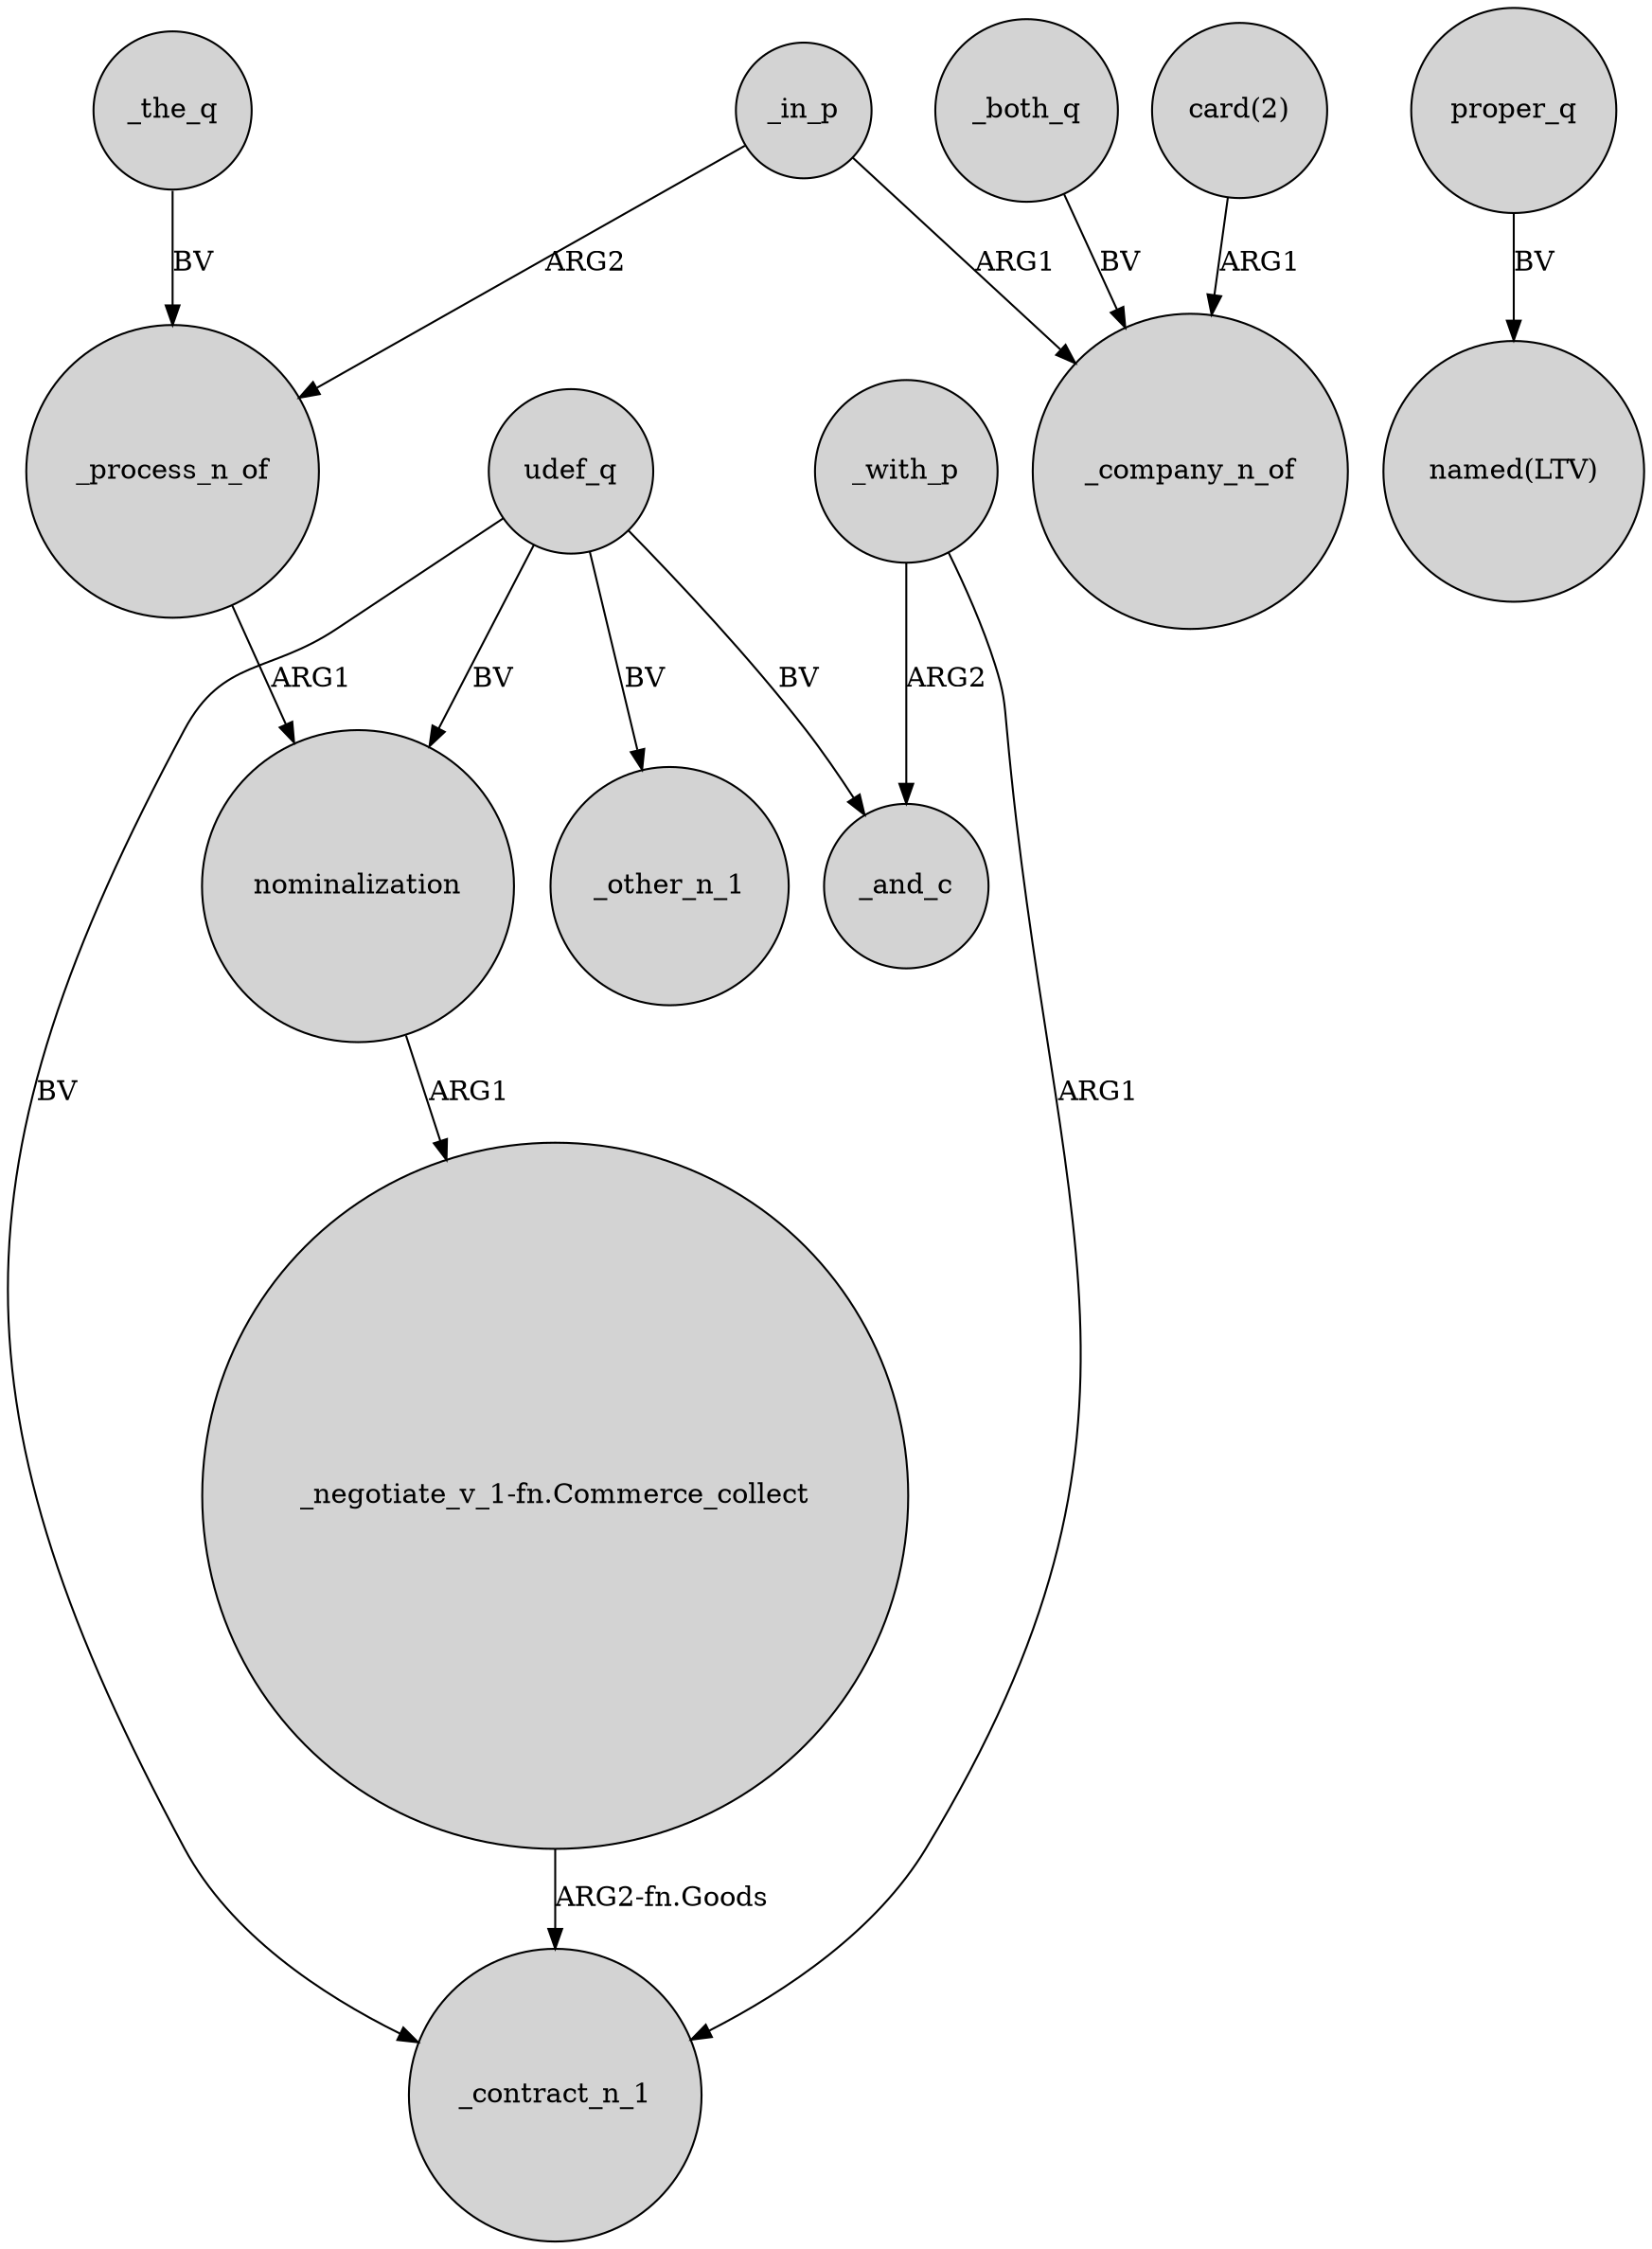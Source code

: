 digraph {
	node [shape=circle style=filled]
	udef_q -> _other_n_1 [label=BV]
	_with_p -> _and_c [label=ARG2]
	nominalization -> "_negotiate_v_1-fn.Commerce_collect" [label=ARG1]
	udef_q -> _and_c [label=BV]
	"card(2)" -> _company_n_of [label=ARG1]
	_in_p -> _process_n_of [label=ARG2]
	proper_q -> "named(LTV)" [label=BV]
	_both_q -> _company_n_of [label=BV]
	udef_q -> _contract_n_1 [label=BV]
	_the_q -> _process_n_of [label=BV]
	_with_p -> _contract_n_1 [label=ARG1]
	_process_n_of -> nominalization [label=ARG1]
	_in_p -> _company_n_of [label=ARG1]
	udef_q -> nominalization [label=BV]
	"_negotiate_v_1-fn.Commerce_collect" -> _contract_n_1 [label="ARG2-fn.Goods"]
}
